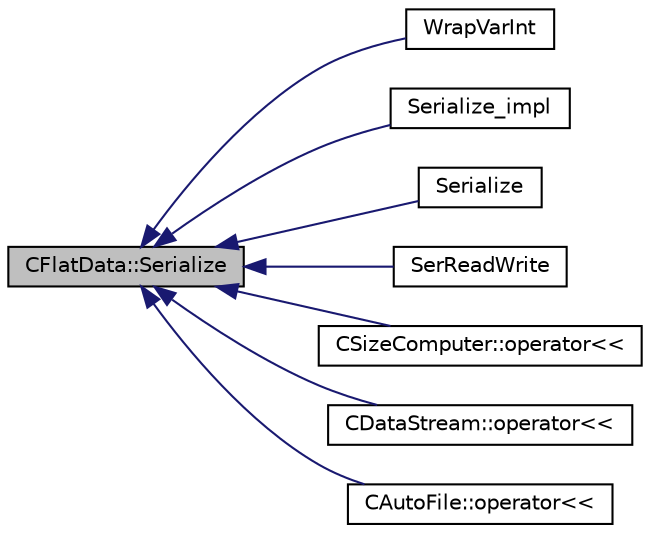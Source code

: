 digraph "CFlatData::Serialize"
{
  edge [fontname="Helvetica",fontsize="10",labelfontname="Helvetica",labelfontsize="10"];
  node [fontname="Helvetica",fontsize="10",shape=record];
  rankdir="LR";
  Node22 [label="CFlatData::Serialize",height=0.2,width=0.4,color="black", fillcolor="grey75", style="filled", fontcolor="black"];
  Node22 -> Node23 [dir="back",color="midnightblue",fontsize="10",style="solid",fontname="Helvetica"];
  Node23 [label="WrapVarInt",height=0.2,width=0.4,color="black", fillcolor="white", style="filled",URL="$df/d9d/serialize_8h.html#a5748d9d17982b234b10a4b9e6f8e9f53"];
  Node22 -> Node24 [dir="back",color="midnightblue",fontsize="10",style="solid",fontname="Helvetica"];
  Node24 [label="Serialize_impl",height=0.2,width=0.4,color="black", fillcolor="white", style="filled",URL="$df/d9d/serialize_8h.html#aafb4b2795cb998fdcf76b19a959a1ae1"];
  Node22 -> Node25 [dir="back",color="midnightblue",fontsize="10",style="solid",fontname="Helvetica"];
  Node25 [label="Serialize",height=0.2,width=0.4,color="black", fillcolor="white", style="filled",URL="$df/d9d/serialize_8h.html#a4abc2780ddc1498c4a390f1fb88cfea8"];
  Node22 -> Node26 [dir="back",color="midnightblue",fontsize="10",style="solid",fontname="Helvetica"];
  Node26 [label="SerReadWrite",height=0.2,width=0.4,color="black", fillcolor="white", style="filled",URL="$df/d9d/serialize_8h.html#a776251b2973c5c9242ac3478ac1512a5"];
  Node22 -> Node27 [dir="back",color="midnightblue",fontsize="10",style="solid",fontname="Helvetica"];
  Node27 [label="CSizeComputer::operator\<\<",height=0.2,width=0.4,color="black", fillcolor="white", style="filled",URL="$dc/db3/class_c_size_computer.html#a03a29c76f82dca1559e7922b35bebd0d"];
  Node22 -> Node28 [dir="back",color="midnightblue",fontsize="10",style="solid",fontname="Helvetica"];
  Node28 [label="CDataStream::operator\<\<",height=0.2,width=0.4,color="black", fillcolor="white", style="filled",URL="$d5/d41/class_c_data_stream.html#af47c6d4051064a226f529ee4d7c13ad7"];
  Node22 -> Node29 [dir="back",color="midnightblue",fontsize="10",style="solid",fontname="Helvetica"];
  Node29 [label="CAutoFile::operator\<\<",height=0.2,width=0.4,color="black", fillcolor="white", style="filled",URL="$df/dc9/class_c_auto_file.html#a8e194596d1f8f64059247724b25df82c"];
}
